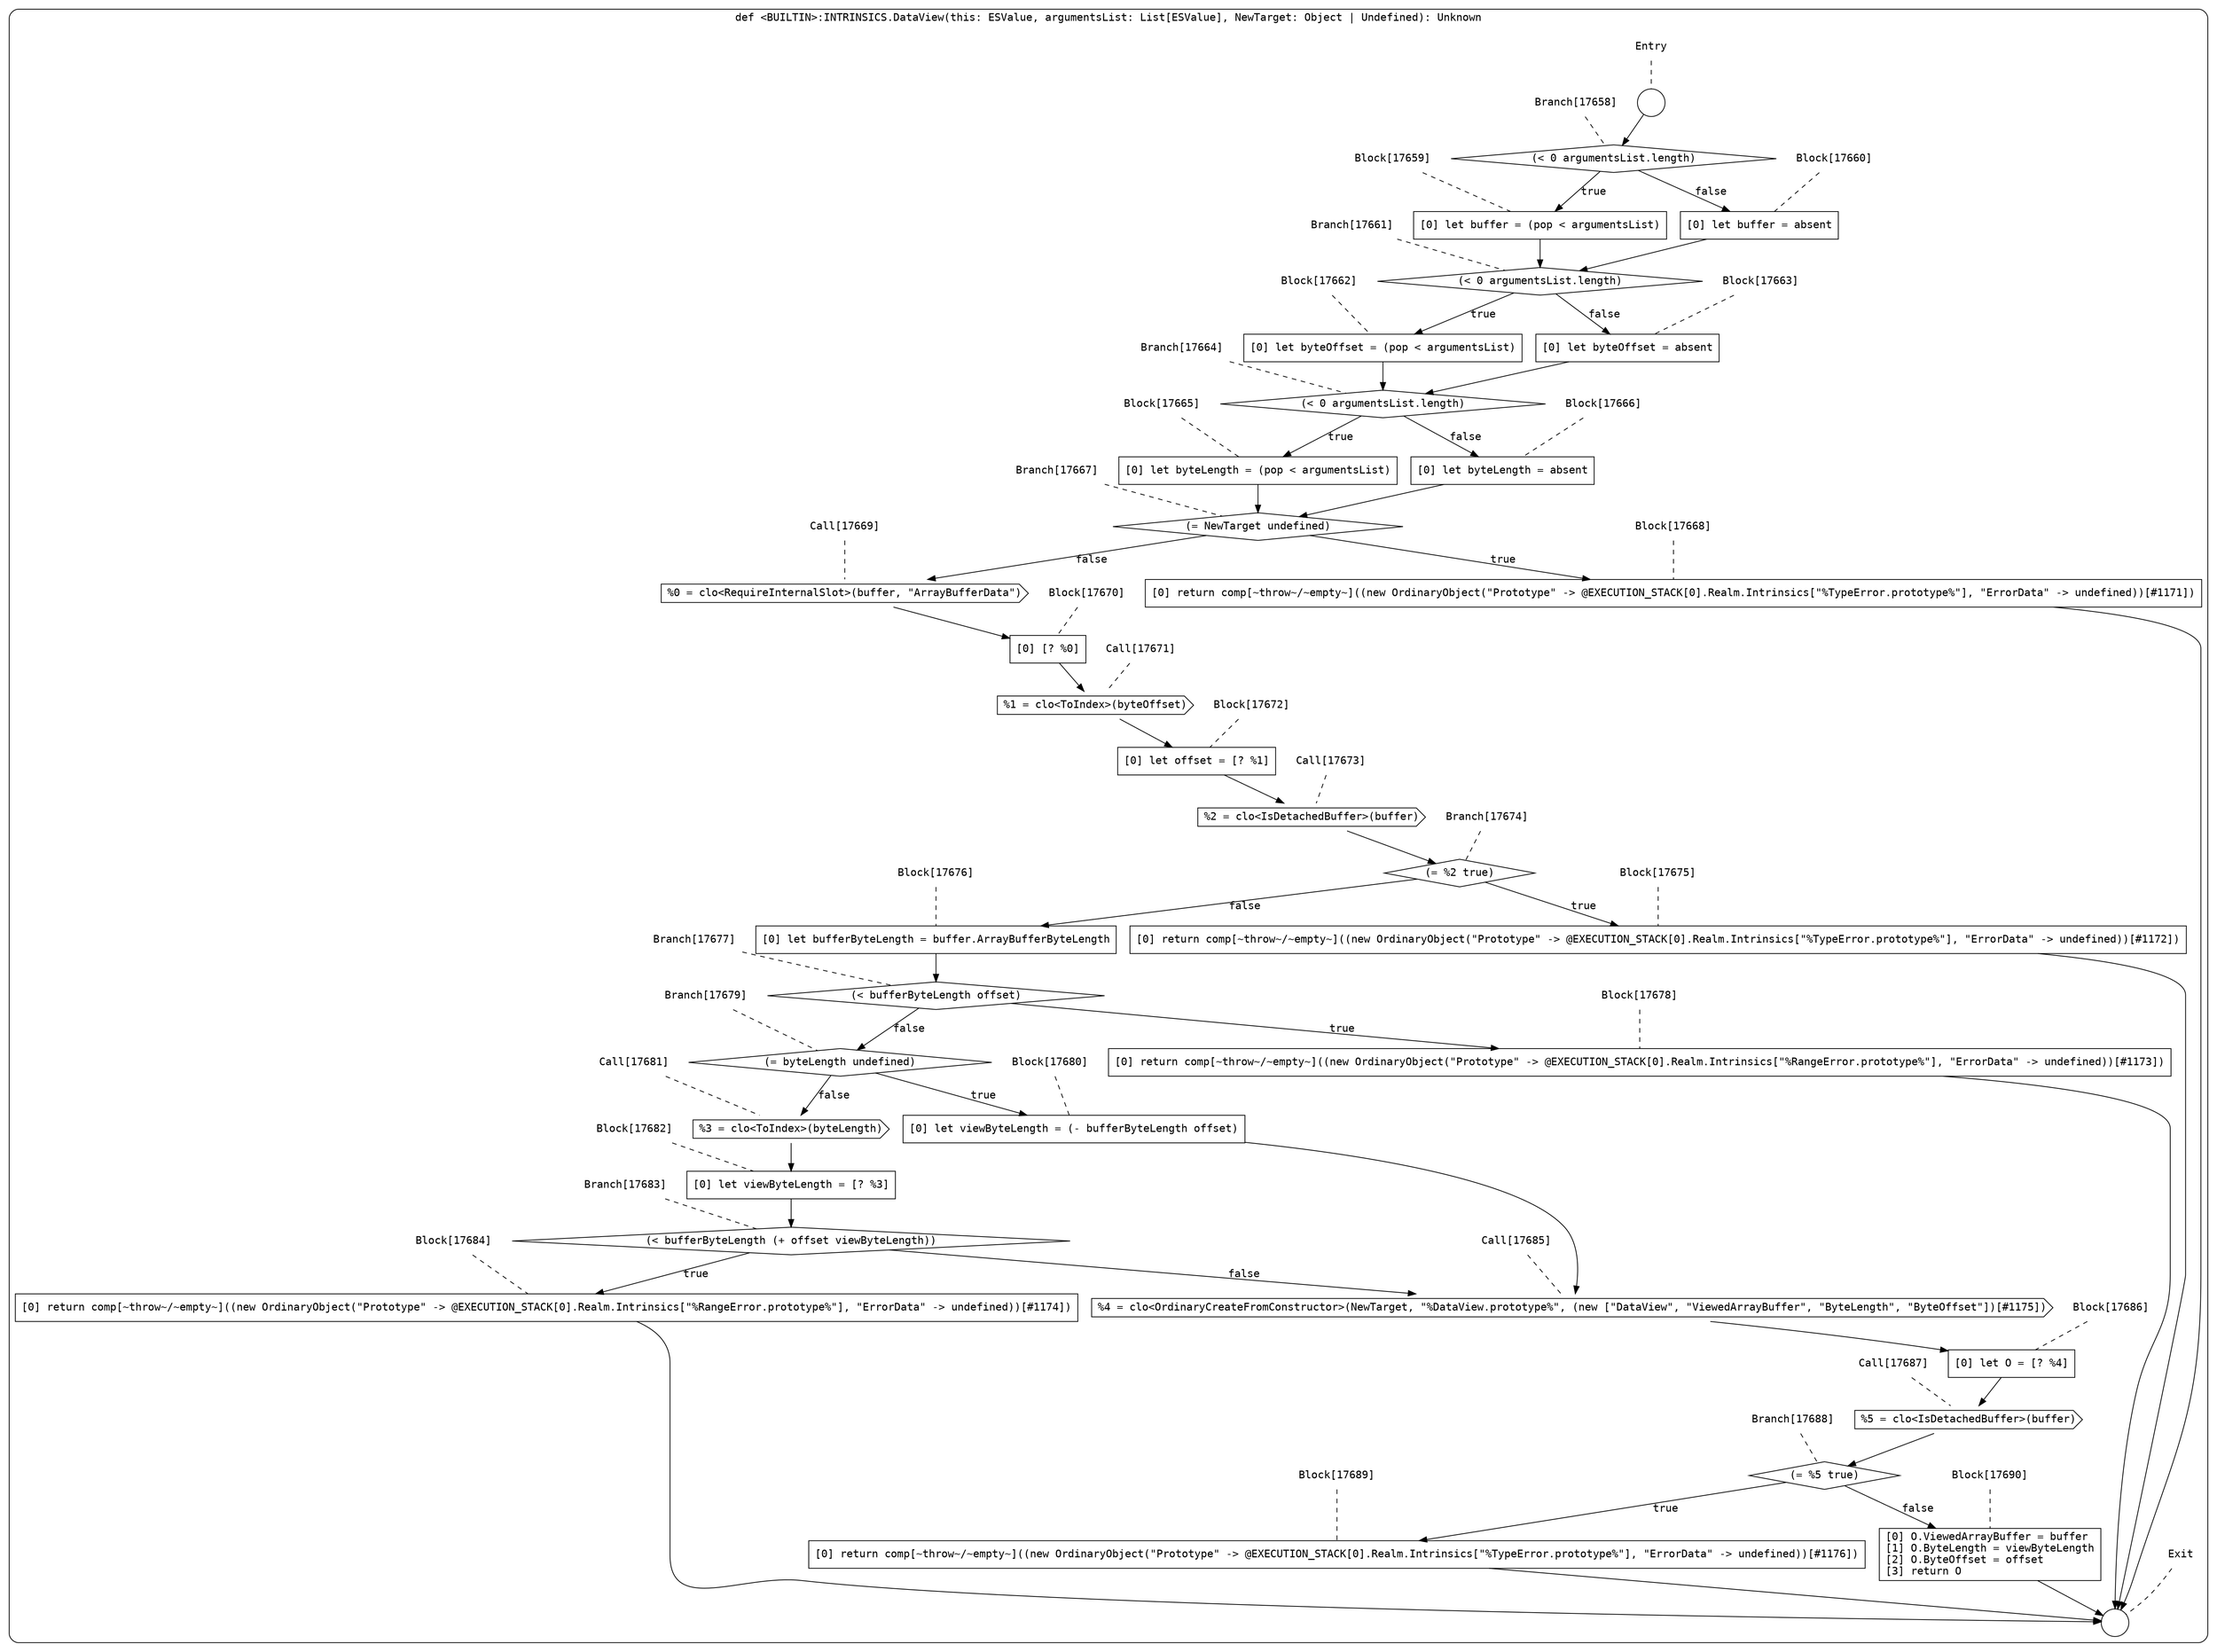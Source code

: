 digraph {
  graph [fontname = "Consolas"]
  node [fontname = "Consolas"]
  edge [fontname = "Consolas"]
  subgraph cluster2496 {
    label = "def <BUILTIN>:INTRINSICS.DataView(this: ESValue, argumentsList: List[ESValue], NewTarget: Object | Undefined): Unknown"
    style = rounded
    cluster2496_entry_name [shape=none, label=<<font color="black">Entry</font>>]
    cluster2496_entry_name -> cluster2496_entry [arrowhead=none, color="black", style=dashed]
    cluster2496_entry [shape=circle label=" " color="black" fillcolor="white" style=filled]
    cluster2496_entry -> node17658 [color="black"]
    cluster2496_exit_name [shape=none, label=<<font color="black">Exit</font>>]
    cluster2496_exit_name -> cluster2496_exit [arrowhead=none, color="black", style=dashed]
    cluster2496_exit [shape=circle label=" " color="black" fillcolor="white" style=filled]
    node17658_name [shape=none, label=<<font color="black">Branch[17658]</font>>]
    node17658_name -> node17658 [arrowhead=none, color="black", style=dashed]
    node17658 [shape=diamond, label=<<font color="black">(&lt; 0 argumentsList.length)</font>> color="black" fillcolor="white", style=filled]
    node17658 -> node17659 [label=<<font color="black">true</font>> color="black"]
    node17658 -> node17660 [label=<<font color="black">false</font>> color="black"]
    node17659_name [shape=none, label=<<font color="black">Block[17659]</font>>]
    node17659_name -> node17659 [arrowhead=none, color="black", style=dashed]
    node17659 [shape=box, label=<<font color="black">[0] let buffer = (pop &lt; argumentsList)<BR ALIGN="LEFT"/></font>> color="black" fillcolor="white", style=filled]
    node17659 -> node17661 [color="black"]
    node17660_name [shape=none, label=<<font color="black">Block[17660]</font>>]
    node17660_name -> node17660 [arrowhead=none, color="black", style=dashed]
    node17660 [shape=box, label=<<font color="black">[0] let buffer = absent<BR ALIGN="LEFT"/></font>> color="black" fillcolor="white", style=filled]
    node17660 -> node17661 [color="black"]
    node17661_name [shape=none, label=<<font color="black">Branch[17661]</font>>]
    node17661_name -> node17661 [arrowhead=none, color="black", style=dashed]
    node17661 [shape=diamond, label=<<font color="black">(&lt; 0 argumentsList.length)</font>> color="black" fillcolor="white", style=filled]
    node17661 -> node17662 [label=<<font color="black">true</font>> color="black"]
    node17661 -> node17663 [label=<<font color="black">false</font>> color="black"]
    node17662_name [shape=none, label=<<font color="black">Block[17662]</font>>]
    node17662_name -> node17662 [arrowhead=none, color="black", style=dashed]
    node17662 [shape=box, label=<<font color="black">[0] let byteOffset = (pop &lt; argumentsList)<BR ALIGN="LEFT"/></font>> color="black" fillcolor="white", style=filled]
    node17662 -> node17664 [color="black"]
    node17663_name [shape=none, label=<<font color="black">Block[17663]</font>>]
    node17663_name -> node17663 [arrowhead=none, color="black", style=dashed]
    node17663 [shape=box, label=<<font color="black">[0] let byteOffset = absent<BR ALIGN="LEFT"/></font>> color="black" fillcolor="white", style=filled]
    node17663 -> node17664 [color="black"]
    node17664_name [shape=none, label=<<font color="black">Branch[17664]</font>>]
    node17664_name -> node17664 [arrowhead=none, color="black", style=dashed]
    node17664 [shape=diamond, label=<<font color="black">(&lt; 0 argumentsList.length)</font>> color="black" fillcolor="white", style=filled]
    node17664 -> node17665 [label=<<font color="black">true</font>> color="black"]
    node17664 -> node17666 [label=<<font color="black">false</font>> color="black"]
    node17665_name [shape=none, label=<<font color="black">Block[17665]</font>>]
    node17665_name -> node17665 [arrowhead=none, color="black", style=dashed]
    node17665 [shape=box, label=<<font color="black">[0] let byteLength = (pop &lt; argumentsList)<BR ALIGN="LEFT"/></font>> color="black" fillcolor="white", style=filled]
    node17665 -> node17667 [color="black"]
    node17666_name [shape=none, label=<<font color="black">Block[17666]</font>>]
    node17666_name -> node17666 [arrowhead=none, color="black", style=dashed]
    node17666 [shape=box, label=<<font color="black">[0] let byteLength = absent<BR ALIGN="LEFT"/></font>> color="black" fillcolor="white", style=filled]
    node17666 -> node17667 [color="black"]
    node17667_name [shape=none, label=<<font color="black">Branch[17667]</font>>]
    node17667_name -> node17667 [arrowhead=none, color="black", style=dashed]
    node17667 [shape=diamond, label=<<font color="black">(= NewTarget undefined)</font>> color="black" fillcolor="white", style=filled]
    node17667 -> node17668 [label=<<font color="black">true</font>> color="black"]
    node17667 -> node17669 [label=<<font color="black">false</font>> color="black"]
    node17668_name [shape=none, label=<<font color="black">Block[17668]</font>>]
    node17668_name -> node17668 [arrowhead=none, color="black", style=dashed]
    node17668 [shape=box, label=<<font color="black">[0] return comp[~throw~/~empty~]((new OrdinaryObject(&quot;Prototype&quot; -&gt; @EXECUTION_STACK[0].Realm.Intrinsics[&quot;%TypeError.prototype%&quot;], &quot;ErrorData&quot; -&gt; undefined))[#1171])<BR ALIGN="LEFT"/></font>> color="black" fillcolor="white", style=filled]
    node17668 -> cluster2496_exit [color="black"]
    node17669_name [shape=none, label=<<font color="black">Call[17669]</font>>]
    node17669_name -> node17669 [arrowhead=none, color="black", style=dashed]
    node17669 [shape=cds, label=<<font color="black">%0 = clo&lt;RequireInternalSlot&gt;(buffer, &quot;ArrayBufferData&quot;)</font>> color="black" fillcolor="white", style=filled]
    node17669 -> node17670 [color="black"]
    node17670_name [shape=none, label=<<font color="black">Block[17670]</font>>]
    node17670_name -> node17670 [arrowhead=none, color="black", style=dashed]
    node17670 [shape=box, label=<<font color="black">[0] [? %0]<BR ALIGN="LEFT"/></font>> color="black" fillcolor="white", style=filled]
    node17670 -> node17671 [color="black"]
    node17671_name [shape=none, label=<<font color="black">Call[17671]</font>>]
    node17671_name -> node17671 [arrowhead=none, color="black", style=dashed]
    node17671 [shape=cds, label=<<font color="black">%1 = clo&lt;ToIndex&gt;(byteOffset)</font>> color="black" fillcolor="white", style=filled]
    node17671 -> node17672 [color="black"]
    node17672_name [shape=none, label=<<font color="black">Block[17672]</font>>]
    node17672_name -> node17672 [arrowhead=none, color="black", style=dashed]
    node17672 [shape=box, label=<<font color="black">[0] let offset = [? %1]<BR ALIGN="LEFT"/></font>> color="black" fillcolor="white", style=filled]
    node17672 -> node17673 [color="black"]
    node17673_name [shape=none, label=<<font color="black">Call[17673]</font>>]
    node17673_name -> node17673 [arrowhead=none, color="black", style=dashed]
    node17673 [shape=cds, label=<<font color="black">%2 = clo&lt;IsDetachedBuffer&gt;(buffer)</font>> color="black" fillcolor="white", style=filled]
    node17673 -> node17674 [color="black"]
    node17674_name [shape=none, label=<<font color="black">Branch[17674]</font>>]
    node17674_name -> node17674 [arrowhead=none, color="black", style=dashed]
    node17674 [shape=diamond, label=<<font color="black">(= %2 true)</font>> color="black" fillcolor="white", style=filled]
    node17674 -> node17675 [label=<<font color="black">true</font>> color="black"]
    node17674 -> node17676 [label=<<font color="black">false</font>> color="black"]
    node17675_name [shape=none, label=<<font color="black">Block[17675]</font>>]
    node17675_name -> node17675 [arrowhead=none, color="black", style=dashed]
    node17675 [shape=box, label=<<font color="black">[0] return comp[~throw~/~empty~]((new OrdinaryObject(&quot;Prototype&quot; -&gt; @EXECUTION_STACK[0].Realm.Intrinsics[&quot;%TypeError.prototype%&quot;], &quot;ErrorData&quot; -&gt; undefined))[#1172])<BR ALIGN="LEFT"/></font>> color="black" fillcolor="white", style=filled]
    node17675 -> cluster2496_exit [color="black"]
    node17676_name [shape=none, label=<<font color="black">Block[17676]</font>>]
    node17676_name -> node17676 [arrowhead=none, color="black", style=dashed]
    node17676 [shape=box, label=<<font color="black">[0] let bufferByteLength = buffer.ArrayBufferByteLength<BR ALIGN="LEFT"/></font>> color="black" fillcolor="white", style=filled]
    node17676 -> node17677 [color="black"]
    node17677_name [shape=none, label=<<font color="black">Branch[17677]</font>>]
    node17677_name -> node17677 [arrowhead=none, color="black", style=dashed]
    node17677 [shape=diamond, label=<<font color="black">(&lt; bufferByteLength offset)</font>> color="black" fillcolor="white", style=filled]
    node17677 -> node17678 [label=<<font color="black">true</font>> color="black"]
    node17677 -> node17679 [label=<<font color="black">false</font>> color="black"]
    node17678_name [shape=none, label=<<font color="black">Block[17678]</font>>]
    node17678_name -> node17678 [arrowhead=none, color="black", style=dashed]
    node17678 [shape=box, label=<<font color="black">[0] return comp[~throw~/~empty~]((new OrdinaryObject(&quot;Prototype&quot; -&gt; @EXECUTION_STACK[0].Realm.Intrinsics[&quot;%RangeError.prototype%&quot;], &quot;ErrorData&quot; -&gt; undefined))[#1173])<BR ALIGN="LEFT"/></font>> color="black" fillcolor="white", style=filled]
    node17678 -> cluster2496_exit [color="black"]
    node17679_name [shape=none, label=<<font color="black">Branch[17679]</font>>]
    node17679_name -> node17679 [arrowhead=none, color="black", style=dashed]
    node17679 [shape=diamond, label=<<font color="black">(= byteLength undefined)</font>> color="black" fillcolor="white", style=filled]
    node17679 -> node17680 [label=<<font color="black">true</font>> color="black"]
    node17679 -> node17681 [label=<<font color="black">false</font>> color="black"]
    node17680_name [shape=none, label=<<font color="black">Block[17680]</font>>]
    node17680_name -> node17680 [arrowhead=none, color="black", style=dashed]
    node17680 [shape=box, label=<<font color="black">[0] let viewByteLength = (- bufferByteLength offset)<BR ALIGN="LEFT"/></font>> color="black" fillcolor="white", style=filled]
    node17680 -> node17685 [color="black"]
    node17681_name [shape=none, label=<<font color="black">Call[17681]</font>>]
    node17681_name -> node17681 [arrowhead=none, color="black", style=dashed]
    node17681 [shape=cds, label=<<font color="black">%3 = clo&lt;ToIndex&gt;(byteLength)</font>> color="black" fillcolor="white", style=filled]
    node17681 -> node17682 [color="black"]
    node17685_name [shape=none, label=<<font color="black">Call[17685]</font>>]
    node17685_name -> node17685 [arrowhead=none, color="black", style=dashed]
    node17685 [shape=cds, label=<<font color="black">%4 = clo&lt;OrdinaryCreateFromConstructor&gt;(NewTarget, &quot;%DataView.prototype%&quot;, (new [&quot;DataView&quot;, &quot;ViewedArrayBuffer&quot;, &quot;ByteLength&quot;, &quot;ByteOffset&quot;])[#1175])</font>> color="black" fillcolor="white", style=filled]
    node17685 -> node17686 [color="black"]
    node17682_name [shape=none, label=<<font color="black">Block[17682]</font>>]
    node17682_name -> node17682 [arrowhead=none, color="black", style=dashed]
    node17682 [shape=box, label=<<font color="black">[0] let viewByteLength = [? %3]<BR ALIGN="LEFT"/></font>> color="black" fillcolor="white", style=filled]
    node17682 -> node17683 [color="black"]
    node17686_name [shape=none, label=<<font color="black">Block[17686]</font>>]
    node17686_name -> node17686 [arrowhead=none, color="black", style=dashed]
    node17686 [shape=box, label=<<font color="black">[0] let O = [? %4]<BR ALIGN="LEFT"/></font>> color="black" fillcolor="white", style=filled]
    node17686 -> node17687 [color="black"]
    node17683_name [shape=none, label=<<font color="black">Branch[17683]</font>>]
    node17683_name -> node17683 [arrowhead=none, color="black", style=dashed]
    node17683 [shape=diamond, label=<<font color="black">(&lt; bufferByteLength (+ offset viewByteLength))</font>> color="black" fillcolor="white", style=filled]
    node17683 -> node17684 [label=<<font color="black">true</font>> color="black"]
    node17683 -> node17685 [label=<<font color="black">false</font>> color="black"]
    node17687_name [shape=none, label=<<font color="black">Call[17687]</font>>]
    node17687_name -> node17687 [arrowhead=none, color="black", style=dashed]
    node17687 [shape=cds, label=<<font color="black">%5 = clo&lt;IsDetachedBuffer&gt;(buffer)</font>> color="black" fillcolor="white", style=filled]
    node17687 -> node17688 [color="black"]
    node17684_name [shape=none, label=<<font color="black">Block[17684]</font>>]
    node17684_name -> node17684 [arrowhead=none, color="black", style=dashed]
    node17684 [shape=box, label=<<font color="black">[0] return comp[~throw~/~empty~]((new OrdinaryObject(&quot;Prototype&quot; -&gt; @EXECUTION_STACK[0].Realm.Intrinsics[&quot;%RangeError.prototype%&quot;], &quot;ErrorData&quot; -&gt; undefined))[#1174])<BR ALIGN="LEFT"/></font>> color="black" fillcolor="white", style=filled]
    node17684 -> cluster2496_exit [color="black"]
    node17688_name [shape=none, label=<<font color="black">Branch[17688]</font>>]
    node17688_name -> node17688 [arrowhead=none, color="black", style=dashed]
    node17688 [shape=diamond, label=<<font color="black">(= %5 true)</font>> color="black" fillcolor="white", style=filled]
    node17688 -> node17689 [label=<<font color="black">true</font>> color="black"]
    node17688 -> node17690 [label=<<font color="black">false</font>> color="black"]
    node17689_name [shape=none, label=<<font color="black">Block[17689]</font>>]
    node17689_name -> node17689 [arrowhead=none, color="black", style=dashed]
    node17689 [shape=box, label=<<font color="black">[0] return comp[~throw~/~empty~]((new OrdinaryObject(&quot;Prototype&quot; -&gt; @EXECUTION_STACK[0].Realm.Intrinsics[&quot;%TypeError.prototype%&quot;], &quot;ErrorData&quot; -&gt; undefined))[#1176])<BR ALIGN="LEFT"/></font>> color="black" fillcolor="white", style=filled]
    node17689 -> cluster2496_exit [color="black"]
    node17690_name [shape=none, label=<<font color="black">Block[17690]</font>>]
    node17690_name -> node17690 [arrowhead=none, color="black", style=dashed]
    node17690 [shape=box, label=<<font color="black">[0] O.ViewedArrayBuffer = buffer<BR ALIGN="LEFT"/>[1] O.ByteLength = viewByteLength<BR ALIGN="LEFT"/>[2] O.ByteOffset = offset<BR ALIGN="LEFT"/>[3] return O<BR ALIGN="LEFT"/></font>> color="black" fillcolor="white", style=filled]
    node17690 -> cluster2496_exit [color="black"]
  }
}
